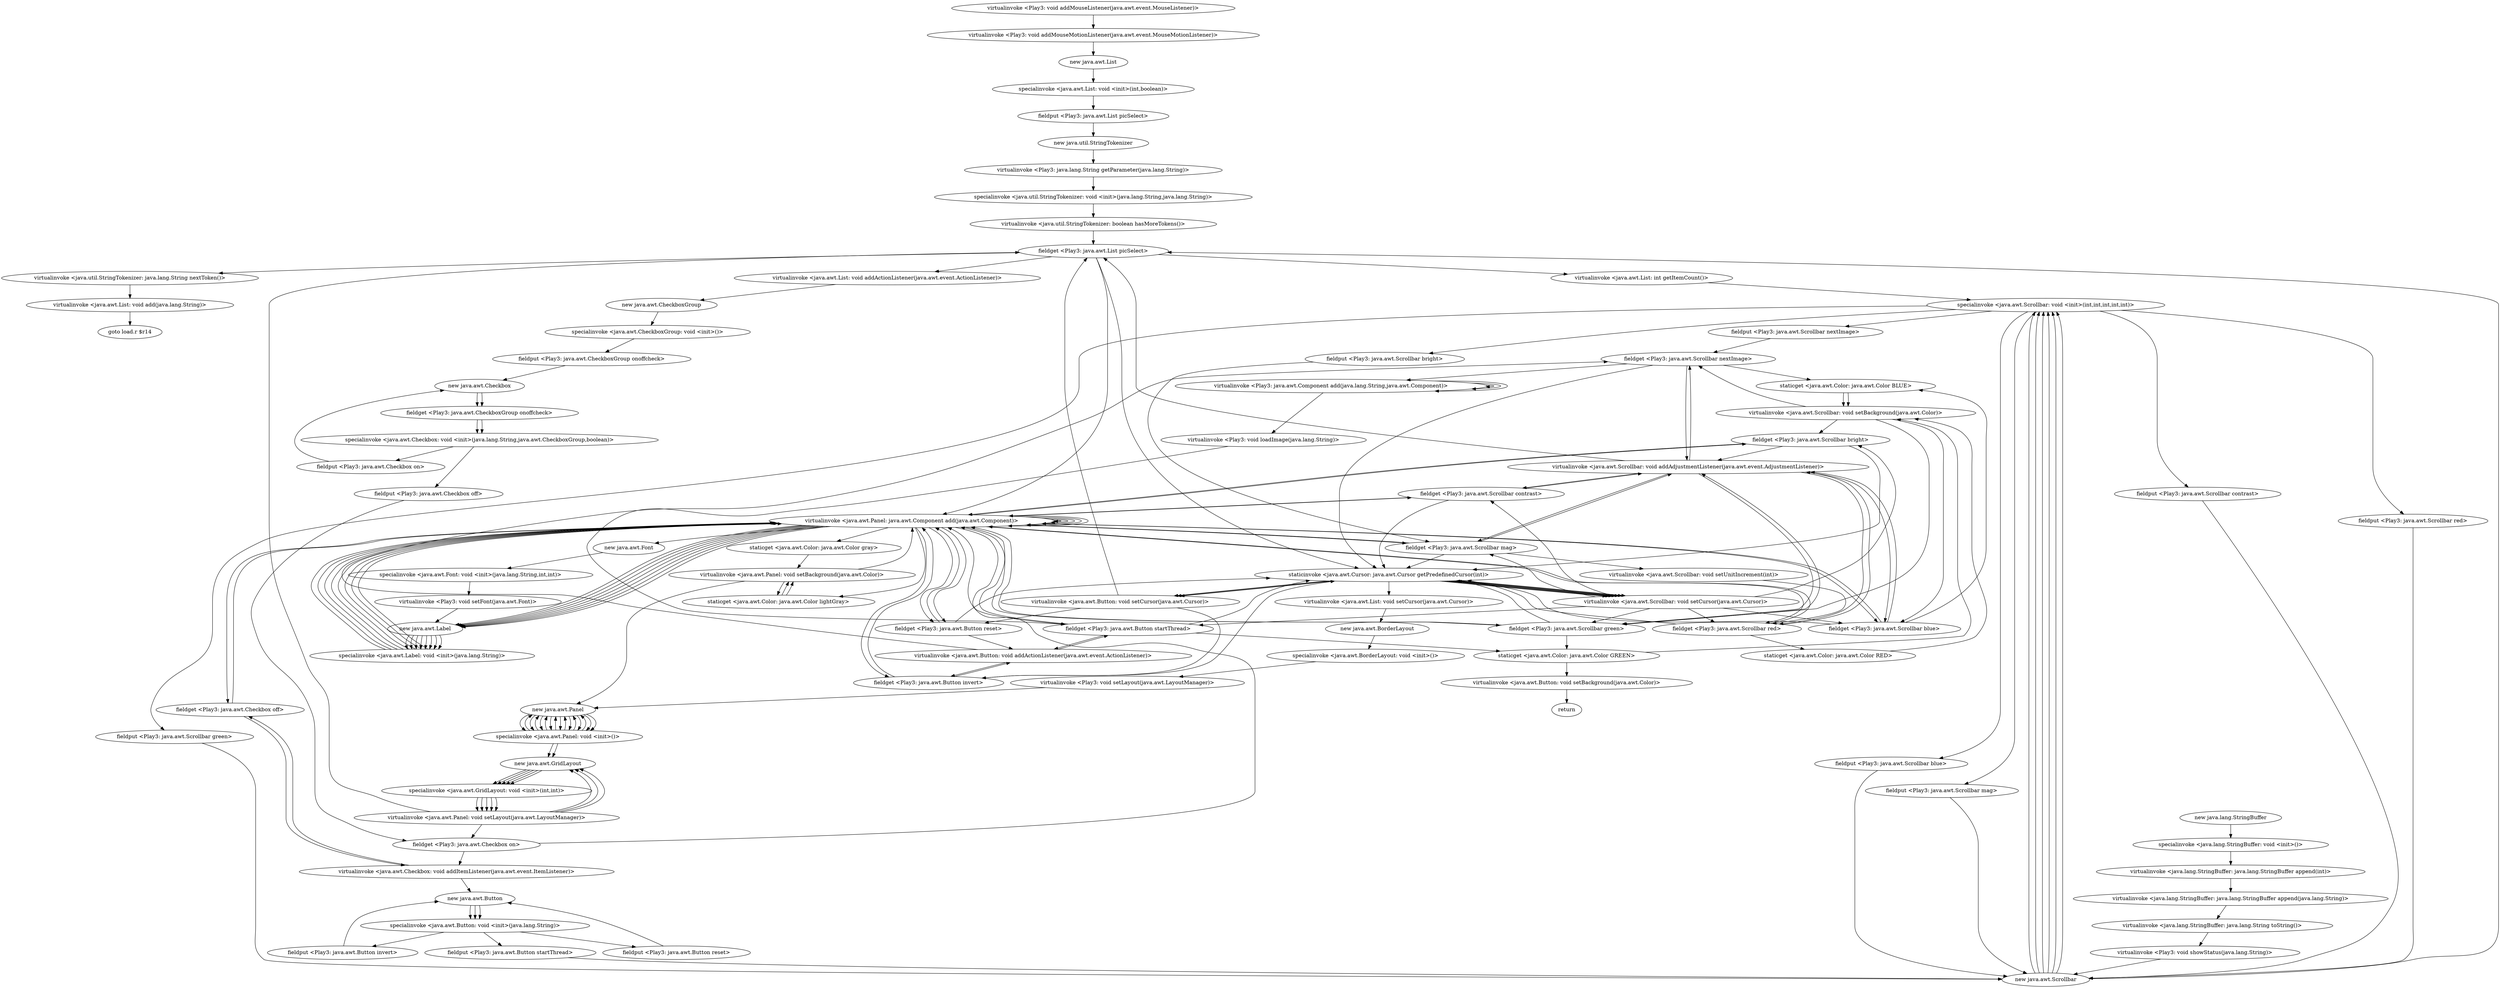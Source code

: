digraph "" {
"virtualinvoke <Play3: void addMouseListener(java.awt.event.MouseListener)>";
 "virtualinvoke <Play3: void addMouseListener(java.awt.event.MouseListener)>"->"virtualinvoke <Play3: void addMouseMotionListener(java.awt.event.MouseMotionListener)>";
 "virtualinvoke <Play3: void addMouseMotionListener(java.awt.event.MouseMotionListener)>"->"new java.awt.List";
 "new java.awt.List"->"specialinvoke <java.awt.List: void <init>(int,boolean)>";
 "specialinvoke <java.awt.List: void <init>(int,boolean)>"->"fieldput <Play3: java.awt.List picSelect>";
 "fieldput <Play3: java.awt.List picSelect>"->"new java.util.StringTokenizer";
 "new java.util.StringTokenizer"->"virtualinvoke <Play3: java.lang.String getParameter(java.lang.String)>";
 "virtualinvoke <Play3: java.lang.String getParameter(java.lang.String)>"->"specialinvoke <java.util.StringTokenizer: void <init>(java.lang.String,java.lang.String)>";
 "specialinvoke <java.util.StringTokenizer: void <init>(java.lang.String,java.lang.String)>"->"virtualinvoke <java.util.StringTokenizer: boolean hasMoreTokens()>";
 "virtualinvoke <java.util.StringTokenizer: boolean hasMoreTokens()>"->"fieldget <Play3: java.awt.List picSelect>";
 "fieldget <Play3: java.awt.List picSelect>"->"virtualinvoke <java.util.StringTokenizer: java.lang.String nextToken()>";
 "virtualinvoke <java.util.StringTokenizer: java.lang.String nextToken()>"->"virtualinvoke <java.awt.List: void add(java.lang.String)>";
 "virtualinvoke <java.awt.List: void add(java.lang.String)>"->"goto load.r $r14";
"new java.lang.StringBuffer";
 "new java.lang.StringBuffer"->"specialinvoke <java.lang.StringBuffer: void <init>()>";
 "specialinvoke <java.lang.StringBuffer: void <init>()>"->"virtualinvoke <java.lang.StringBuffer: java.lang.StringBuffer append(int)>";
 "virtualinvoke <java.lang.StringBuffer: java.lang.StringBuffer append(int)>"->"virtualinvoke <java.lang.StringBuffer: java.lang.StringBuffer append(java.lang.String)>";
 "virtualinvoke <java.lang.StringBuffer: java.lang.StringBuffer append(java.lang.String)>"->"virtualinvoke <java.lang.StringBuffer: java.lang.String toString()>";
 "virtualinvoke <java.lang.StringBuffer: java.lang.String toString()>"->"virtualinvoke <Play3: void showStatus(java.lang.String)>";
 "virtualinvoke <Play3: void showStatus(java.lang.String)>"->"new java.awt.Scrollbar";
 "new java.awt.Scrollbar"->"fieldget <Play3: java.awt.List picSelect>";
 "fieldget <Play3: java.awt.List picSelect>"->"virtualinvoke <java.awt.List: int getItemCount()>";
 "virtualinvoke <java.awt.List: int getItemCount()>"->"specialinvoke <java.awt.Scrollbar: void <init>(int,int,int,int,int)>";
 "specialinvoke <java.awt.Scrollbar: void <init>(int,int,int,int,int)>"->"fieldput <Play3: java.awt.Scrollbar nextImage>";
 "fieldput <Play3: java.awt.Scrollbar nextImage>"->"fieldget <Play3: java.awt.Scrollbar nextImage>";
 "fieldget <Play3: java.awt.Scrollbar nextImage>"->"staticget <java.awt.Color: java.awt.Color BLUE>";
 "staticget <java.awt.Color: java.awt.Color BLUE>"->"virtualinvoke <java.awt.Scrollbar: void setBackground(java.awt.Color)>";
 "virtualinvoke <java.awt.Scrollbar: void setBackground(java.awt.Color)>"->"fieldget <Play3: java.awt.Scrollbar nextImage>";
 "fieldget <Play3: java.awt.Scrollbar nextImage>"->"virtualinvoke <java.awt.Scrollbar: void addAdjustmentListener(java.awt.event.AdjustmentListener)>";
 "virtualinvoke <java.awt.Scrollbar: void addAdjustmentListener(java.awt.event.AdjustmentListener)>"->"fieldget <Play3: java.awt.List picSelect>";
 "fieldget <Play3: java.awt.List picSelect>"->"virtualinvoke <java.awt.List: void addActionListener(java.awt.event.ActionListener)>";
 "virtualinvoke <java.awt.List: void addActionListener(java.awt.event.ActionListener)>"->"new java.awt.CheckboxGroup";
 "new java.awt.CheckboxGroup"->"specialinvoke <java.awt.CheckboxGroup: void <init>()>";
 "specialinvoke <java.awt.CheckboxGroup: void <init>()>"->"fieldput <Play3: java.awt.CheckboxGroup onoffcheck>";
 "fieldput <Play3: java.awt.CheckboxGroup onoffcheck>"->"new java.awt.Checkbox";
 "new java.awt.Checkbox"->"fieldget <Play3: java.awt.CheckboxGroup onoffcheck>";
 "fieldget <Play3: java.awt.CheckboxGroup onoffcheck>"->"specialinvoke <java.awt.Checkbox: void <init>(java.lang.String,java.awt.CheckboxGroup,boolean)>";
 "specialinvoke <java.awt.Checkbox: void <init>(java.lang.String,java.awt.CheckboxGroup,boolean)>"->"fieldput <Play3: java.awt.Checkbox on>";
 "fieldput <Play3: java.awt.Checkbox on>"->"new java.awt.Checkbox";
 "new java.awt.Checkbox"->"fieldget <Play3: java.awt.CheckboxGroup onoffcheck>";
 "fieldget <Play3: java.awt.CheckboxGroup onoffcheck>"->"specialinvoke <java.awt.Checkbox: void <init>(java.lang.String,java.awt.CheckboxGroup,boolean)>";
 "specialinvoke <java.awt.Checkbox: void <init>(java.lang.String,java.awt.CheckboxGroup,boolean)>"->"fieldput <Play3: java.awt.Checkbox off>";
 "fieldput <Play3: java.awt.Checkbox off>"->"fieldget <Play3: java.awt.Checkbox on>";
 "fieldget <Play3: java.awt.Checkbox on>"->"virtualinvoke <java.awt.Checkbox: void addItemListener(java.awt.event.ItemListener)>";
 "virtualinvoke <java.awt.Checkbox: void addItemListener(java.awt.event.ItemListener)>"->"fieldget <Play3: java.awt.Checkbox off>";
 "fieldget <Play3: java.awt.Checkbox off>"->"virtualinvoke <java.awt.Checkbox: void addItemListener(java.awt.event.ItemListener)>";
 "virtualinvoke <java.awt.Checkbox: void addItemListener(java.awt.event.ItemListener)>"->"new java.awt.Button";
 "new java.awt.Button"->"specialinvoke <java.awt.Button: void <init>(java.lang.String)>";
 "specialinvoke <java.awt.Button: void <init>(java.lang.String)>"->"fieldput <Play3: java.awt.Button reset>";
 "fieldput <Play3: java.awt.Button reset>"->"new java.awt.Button";
 "new java.awt.Button"->"specialinvoke <java.awt.Button: void <init>(java.lang.String)>";
 "specialinvoke <java.awt.Button: void <init>(java.lang.String)>"->"fieldput <Play3: java.awt.Button invert>";
 "fieldput <Play3: java.awt.Button invert>"->"new java.awt.Button";
 "new java.awt.Button"->"specialinvoke <java.awt.Button: void <init>(java.lang.String)>";
 "specialinvoke <java.awt.Button: void <init>(java.lang.String)>"->"fieldput <Play3: java.awt.Button startThread>";
 "fieldput <Play3: java.awt.Button startThread>"->"new java.awt.Scrollbar";
 "new java.awt.Scrollbar"->"specialinvoke <java.awt.Scrollbar: void <init>(int,int,int,int,int)>";
 "specialinvoke <java.awt.Scrollbar: void <init>(int,int,int,int,int)>"->"fieldput <Play3: java.awt.Scrollbar contrast>";
 "fieldput <Play3: java.awt.Scrollbar contrast>"->"new java.awt.Scrollbar";
 "new java.awt.Scrollbar"->"specialinvoke <java.awt.Scrollbar: void <init>(int,int,int,int,int)>";
 "specialinvoke <java.awt.Scrollbar: void <init>(int,int,int,int,int)>"->"fieldput <Play3: java.awt.Scrollbar red>";
 "fieldput <Play3: java.awt.Scrollbar red>"->"new java.awt.Scrollbar";
 "new java.awt.Scrollbar"->"specialinvoke <java.awt.Scrollbar: void <init>(int,int,int,int,int)>";
 "specialinvoke <java.awt.Scrollbar: void <init>(int,int,int,int,int)>"->"fieldput <Play3: java.awt.Scrollbar green>";
 "fieldput <Play3: java.awt.Scrollbar green>"->"new java.awt.Scrollbar";
 "new java.awt.Scrollbar"->"specialinvoke <java.awt.Scrollbar: void <init>(int,int,int,int,int)>";
 "specialinvoke <java.awt.Scrollbar: void <init>(int,int,int,int,int)>"->"fieldput <Play3: java.awt.Scrollbar blue>";
 "fieldput <Play3: java.awt.Scrollbar blue>"->"new java.awt.Scrollbar";
 "new java.awt.Scrollbar"->"specialinvoke <java.awt.Scrollbar: void <init>(int,int,int,int,int)>";
 "specialinvoke <java.awt.Scrollbar: void <init>(int,int,int,int,int)>"->"fieldput <Play3: java.awt.Scrollbar mag>";
 "fieldput <Play3: java.awt.Scrollbar mag>"->"new java.awt.Scrollbar";
 "new java.awt.Scrollbar"->"specialinvoke <java.awt.Scrollbar: void <init>(int,int,int,int,int)>";
 "specialinvoke <java.awt.Scrollbar: void <init>(int,int,int,int,int)>"->"fieldput <Play3: java.awt.Scrollbar bright>";
 "fieldput <Play3: java.awt.Scrollbar bright>"->"fieldget <Play3: java.awt.Scrollbar mag>";
 "fieldget <Play3: java.awt.Scrollbar mag>"->"virtualinvoke <java.awt.Scrollbar: void setUnitIncrement(int)>";
 "virtualinvoke <java.awt.Scrollbar: void setUnitIncrement(int)>"->"fieldget <Play3: java.awt.Scrollbar red>";
 "fieldget <Play3: java.awt.Scrollbar red>"->"staticget <java.awt.Color: java.awt.Color RED>";
 "staticget <java.awt.Color: java.awt.Color RED>"->"virtualinvoke <java.awt.Scrollbar: void setBackground(java.awt.Color)>";
 "virtualinvoke <java.awt.Scrollbar: void setBackground(java.awt.Color)>"->"fieldget <Play3: java.awt.Scrollbar green>";
 "fieldget <Play3: java.awt.Scrollbar green>"->"staticget <java.awt.Color: java.awt.Color GREEN>";
 "staticget <java.awt.Color: java.awt.Color GREEN>"->"virtualinvoke <java.awt.Scrollbar: void setBackground(java.awt.Color)>";
 "virtualinvoke <java.awt.Scrollbar: void setBackground(java.awt.Color)>"->"fieldget <Play3: java.awt.Scrollbar blue>";
 "fieldget <Play3: java.awt.Scrollbar blue>"->"staticget <java.awt.Color: java.awt.Color BLUE>";
 "staticget <java.awt.Color: java.awt.Color BLUE>"->"virtualinvoke <java.awt.Scrollbar: void setBackground(java.awt.Color)>";
 "virtualinvoke <java.awt.Scrollbar: void setBackground(java.awt.Color)>"->"fieldget <Play3: java.awt.Scrollbar bright>";
 "fieldget <Play3: java.awt.Scrollbar bright>"->"virtualinvoke <java.awt.Scrollbar: void addAdjustmentListener(java.awt.event.AdjustmentListener)>";
 "virtualinvoke <java.awt.Scrollbar: void addAdjustmentListener(java.awt.event.AdjustmentListener)>"->"fieldget <Play3: java.awt.Scrollbar red>";
 "fieldget <Play3: java.awt.Scrollbar red>"->"virtualinvoke <java.awt.Scrollbar: void addAdjustmentListener(java.awt.event.AdjustmentListener)>";
 "virtualinvoke <java.awt.Scrollbar: void addAdjustmentListener(java.awt.event.AdjustmentListener)>"->"fieldget <Play3: java.awt.Scrollbar green>";
 "fieldget <Play3: java.awt.Scrollbar green>"->"virtualinvoke <java.awt.Scrollbar: void addAdjustmentListener(java.awt.event.AdjustmentListener)>";
 "virtualinvoke <java.awt.Scrollbar: void addAdjustmentListener(java.awt.event.AdjustmentListener)>"->"fieldget <Play3: java.awt.Scrollbar blue>";
 "fieldget <Play3: java.awt.Scrollbar blue>"->"virtualinvoke <java.awt.Scrollbar: void addAdjustmentListener(java.awt.event.AdjustmentListener)>";
 "virtualinvoke <java.awt.Scrollbar: void addAdjustmentListener(java.awt.event.AdjustmentListener)>"->"fieldget <Play3: java.awt.Scrollbar contrast>";
 "fieldget <Play3: java.awt.Scrollbar contrast>"->"virtualinvoke <java.awt.Scrollbar: void addAdjustmentListener(java.awt.event.AdjustmentListener)>";
 "virtualinvoke <java.awt.Scrollbar: void addAdjustmentListener(java.awt.event.AdjustmentListener)>"->"fieldget <Play3: java.awt.Scrollbar mag>";
 "fieldget <Play3: java.awt.Scrollbar mag>"->"virtualinvoke <java.awt.Scrollbar: void addAdjustmentListener(java.awt.event.AdjustmentListener)>";
 "virtualinvoke <java.awt.Scrollbar: void addAdjustmentListener(java.awt.event.AdjustmentListener)>"->"fieldget <Play3: java.awt.Scrollbar nextImage>";
 "fieldget <Play3: java.awt.Scrollbar nextImage>"->"staticinvoke <java.awt.Cursor: java.awt.Cursor getPredefinedCursor(int)>";
 "staticinvoke <java.awt.Cursor: java.awt.Cursor getPredefinedCursor(int)>"->"virtualinvoke <java.awt.Scrollbar: void setCursor(java.awt.Cursor)>";
 "virtualinvoke <java.awt.Scrollbar: void setCursor(java.awt.Cursor)>"->"fieldget <Play3: java.awt.Scrollbar bright>";
 "fieldget <Play3: java.awt.Scrollbar bright>"->"staticinvoke <java.awt.Cursor: java.awt.Cursor getPredefinedCursor(int)>";
 "staticinvoke <java.awt.Cursor: java.awt.Cursor getPredefinedCursor(int)>"->"virtualinvoke <java.awt.Scrollbar: void setCursor(java.awt.Cursor)>";
 "virtualinvoke <java.awt.Scrollbar: void setCursor(java.awt.Cursor)>"->"fieldget <Play3: java.awt.Scrollbar red>";
 "fieldget <Play3: java.awt.Scrollbar red>"->"staticinvoke <java.awt.Cursor: java.awt.Cursor getPredefinedCursor(int)>";
 "staticinvoke <java.awt.Cursor: java.awt.Cursor getPredefinedCursor(int)>"->"virtualinvoke <java.awt.Scrollbar: void setCursor(java.awt.Cursor)>";
 "virtualinvoke <java.awt.Scrollbar: void setCursor(java.awt.Cursor)>"->"fieldget <Play3: java.awt.Scrollbar green>";
 "fieldget <Play3: java.awt.Scrollbar green>"->"staticinvoke <java.awt.Cursor: java.awt.Cursor getPredefinedCursor(int)>";
 "staticinvoke <java.awt.Cursor: java.awt.Cursor getPredefinedCursor(int)>"->"virtualinvoke <java.awt.Scrollbar: void setCursor(java.awt.Cursor)>";
 "virtualinvoke <java.awt.Scrollbar: void setCursor(java.awt.Cursor)>"->"fieldget <Play3: java.awt.Scrollbar blue>";
 "fieldget <Play3: java.awt.Scrollbar blue>"->"staticinvoke <java.awt.Cursor: java.awt.Cursor getPredefinedCursor(int)>";
 "staticinvoke <java.awt.Cursor: java.awt.Cursor getPredefinedCursor(int)>"->"virtualinvoke <java.awt.Scrollbar: void setCursor(java.awt.Cursor)>";
 "virtualinvoke <java.awt.Scrollbar: void setCursor(java.awt.Cursor)>"->"fieldget <Play3: java.awt.Scrollbar mag>";
 "fieldget <Play3: java.awt.Scrollbar mag>"->"staticinvoke <java.awt.Cursor: java.awt.Cursor getPredefinedCursor(int)>";
 "staticinvoke <java.awt.Cursor: java.awt.Cursor getPredefinedCursor(int)>"->"virtualinvoke <java.awt.Scrollbar: void setCursor(java.awt.Cursor)>";
 "virtualinvoke <java.awt.Scrollbar: void setCursor(java.awt.Cursor)>"->"fieldget <Play3: java.awt.Scrollbar contrast>";
 "fieldget <Play3: java.awt.Scrollbar contrast>"->"staticinvoke <java.awt.Cursor: java.awt.Cursor getPredefinedCursor(int)>";
 "staticinvoke <java.awt.Cursor: java.awt.Cursor getPredefinedCursor(int)>"->"virtualinvoke <java.awt.Scrollbar: void setCursor(java.awt.Cursor)>";
 "virtualinvoke <java.awt.Scrollbar: void setCursor(java.awt.Cursor)>"->"fieldget <Play3: java.awt.Button startThread>";
 "fieldget <Play3: java.awt.Button startThread>"->"staticinvoke <java.awt.Cursor: java.awt.Cursor getPredefinedCursor(int)>";
 "staticinvoke <java.awt.Cursor: java.awt.Cursor getPredefinedCursor(int)>"->"virtualinvoke <java.awt.Button: void setCursor(java.awt.Cursor)>";
 "virtualinvoke <java.awt.Button: void setCursor(java.awt.Cursor)>"->"fieldget <Play3: java.awt.Button invert>";
 "fieldget <Play3: java.awt.Button invert>"->"staticinvoke <java.awt.Cursor: java.awt.Cursor getPredefinedCursor(int)>";
 "staticinvoke <java.awt.Cursor: java.awt.Cursor getPredefinedCursor(int)>"->"virtualinvoke <java.awt.Button: void setCursor(java.awt.Cursor)>";
 "virtualinvoke <java.awt.Button: void setCursor(java.awt.Cursor)>"->"fieldget <Play3: java.awt.Button reset>";
 "fieldget <Play3: java.awt.Button reset>"->"staticinvoke <java.awt.Cursor: java.awt.Cursor getPredefinedCursor(int)>";
 "staticinvoke <java.awt.Cursor: java.awt.Cursor getPredefinedCursor(int)>"->"virtualinvoke <java.awt.Button: void setCursor(java.awt.Cursor)>";
 "virtualinvoke <java.awt.Button: void setCursor(java.awt.Cursor)>"->"fieldget <Play3: java.awt.List picSelect>";
 "fieldget <Play3: java.awt.List picSelect>"->"staticinvoke <java.awt.Cursor: java.awt.Cursor getPredefinedCursor(int)>";
 "staticinvoke <java.awt.Cursor: java.awt.Cursor getPredefinedCursor(int)>"->"virtualinvoke <java.awt.List: void setCursor(java.awt.Cursor)>";
 "virtualinvoke <java.awt.List: void setCursor(java.awt.Cursor)>"->"new java.awt.BorderLayout";
 "new java.awt.BorderLayout"->"specialinvoke <java.awt.BorderLayout: void <init>()>";
 "specialinvoke <java.awt.BorderLayout: void <init>()>"->"virtualinvoke <Play3: void setLayout(java.awt.LayoutManager)>";
 "virtualinvoke <Play3: void setLayout(java.awt.LayoutManager)>"->"new java.awt.Panel";
 "new java.awt.Panel"->"specialinvoke <java.awt.Panel: void <init>()>";
 "specialinvoke <java.awt.Panel: void <init>()>"->"new java.awt.Panel";
 "new java.awt.Panel"->"specialinvoke <java.awt.Panel: void <init>()>";
 "specialinvoke <java.awt.Panel: void <init>()>"->"new java.awt.Panel";
 "new java.awt.Panel"->"specialinvoke <java.awt.Panel: void <init>()>";
 "specialinvoke <java.awt.Panel: void <init>()>"->"new java.awt.Panel";
 "new java.awt.Panel"->"specialinvoke <java.awt.Panel: void <init>()>";
 "specialinvoke <java.awt.Panel: void <init>()>"->"new java.awt.Panel";
 "new java.awt.Panel"->"specialinvoke <java.awt.Panel: void <init>()>";
 "specialinvoke <java.awt.Panel: void <init>()>"->"new java.awt.Panel";
 "new java.awt.Panel"->"specialinvoke <java.awt.Panel: void <init>()>";
 "specialinvoke <java.awt.Panel: void <init>()>"->"new java.awt.Panel";
 "new java.awt.Panel"->"specialinvoke <java.awt.Panel: void <init>()>";
 "specialinvoke <java.awt.Panel: void <init>()>"->"new java.awt.Panel";
 "new java.awt.Panel"->"specialinvoke <java.awt.Panel: void <init>()>";
 "specialinvoke <java.awt.Panel: void <init>()>"->"new java.awt.GridLayout";
 "new java.awt.GridLayout"->"specialinvoke <java.awt.GridLayout: void <init>(int,int)>";
 "specialinvoke <java.awt.GridLayout: void <init>(int,int)>"->"virtualinvoke <java.awt.Panel: void setLayout(java.awt.LayoutManager)>";
 "virtualinvoke <java.awt.Panel: void setLayout(java.awt.LayoutManager)>"->"fieldget <Play3: java.awt.List picSelect>";
 "fieldget <Play3: java.awt.List picSelect>"->"virtualinvoke <java.awt.Panel: java.awt.Component add(java.awt.Component)>";
 "virtualinvoke <java.awt.Panel: java.awt.Component add(java.awt.Component)>"->"staticget <java.awt.Color: java.awt.Color gray>";
 "staticget <java.awt.Color: java.awt.Color gray>"->"virtualinvoke <java.awt.Panel: void setBackground(java.awt.Color)>";
 "virtualinvoke <java.awt.Panel: void setBackground(java.awt.Color)>"->"staticget <java.awt.Color: java.awt.Color lightGray>";
 "staticget <java.awt.Color: java.awt.Color lightGray>"->"virtualinvoke <java.awt.Panel: void setBackground(java.awt.Color)>";
 "virtualinvoke <java.awt.Panel: void setBackground(java.awt.Color)>"->"new java.awt.Panel";
 "new java.awt.Panel"->"specialinvoke <java.awt.Panel: void <init>()>";
 "specialinvoke <java.awt.Panel: void <init>()>"->"new java.awt.GridLayout";
 "new java.awt.GridLayout"->"specialinvoke <java.awt.GridLayout: void <init>(int,int)>";
 "specialinvoke <java.awt.GridLayout: void <init>(int,int)>"->"virtualinvoke <java.awt.Panel: void setLayout(java.awt.LayoutManager)>";
 "virtualinvoke <java.awt.Panel: void setLayout(java.awt.LayoutManager)>"->"new java.awt.GridLayout";
 "new java.awt.GridLayout"->"specialinvoke <java.awt.GridLayout: void <init>(int,int)>";
 "specialinvoke <java.awt.GridLayout: void <init>(int,int)>"->"virtualinvoke <java.awt.Panel: void setLayout(java.awt.LayoutManager)>";
 "virtualinvoke <java.awt.Panel: void setLayout(java.awt.LayoutManager)>"->"new java.awt.GridLayout";
 "new java.awt.GridLayout"->"specialinvoke <java.awt.GridLayout: void <init>(int,int)>";
 "specialinvoke <java.awt.GridLayout: void <init>(int,int)>"->"virtualinvoke <java.awt.Panel: void setLayout(java.awt.LayoutManager)>";
 "virtualinvoke <java.awt.Panel: void setLayout(java.awt.LayoutManager)>"->"new java.awt.GridLayout";
 "new java.awt.GridLayout"->"specialinvoke <java.awt.GridLayout: void <init>(int,int)>";
 "specialinvoke <java.awt.GridLayout: void <init>(int,int)>"->"virtualinvoke <java.awt.Panel: void setLayout(java.awt.LayoutManager)>";
 "virtualinvoke <java.awt.Panel: void setLayout(java.awt.LayoutManager)>"->"fieldget <Play3: java.awt.Checkbox on>";
 "fieldget <Play3: java.awt.Checkbox on>"->"virtualinvoke <java.awt.Panel: java.awt.Component add(java.awt.Component)>";
 "virtualinvoke <java.awt.Panel: java.awt.Component add(java.awt.Component)>"->"fieldget <Play3: java.awt.Checkbox off>";
 "fieldget <Play3: java.awt.Checkbox off>"->"virtualinvoke <java.awt.Panel: java.awt.Component add(java.awt.Component)>";
 "virtualinvoke <java.awt.Panel: java.awt.Component add(java.awt.Component)>"->"new java.awt.Label";
 "new java.awt.Label"->"specialinvoke <java.awt.Label: void <init>(java.lang.String)>";
 "specialinvoke <java.awt.Label: void <init>(java.lang.String)>"->"virtualinvoke <java.awt.Panel: java.awt.Component add(java.awt.Component)>";
 "virtualinvoke <java.awt.Panel: java.awt.Component add(java.awt.Component)>"->"new java.awt.Label";
 "new java.awt.Label"->"specialinvoke <java.awt.Label: void <init>(java.lang.String)>";
 "specialinvoke <java.awt.Label: void <init>(java.lang.String)>"->"virtualinvoke <java.awt.Panel: java.awt.Component add(java.awt.Component)>";
 "virtualinvoke <java.awt.Panel: java.awt.Component add(java.awt.Component)>"->"new java.awt.Label";
 "new java.awt.Label"->"specialinvoke <java.awt.Label: void <init>(java.lang.String)>";
 "specialinvoke <java.awt.Label: void <init>(java.lang.String)>"->"virtualinvoke <java.awt.Panel: java.awt.Component add(java.awt.Component)>";
 "virtualinvoke <java.awt.Panel: java.awt.Component add(java.awt.Component)>"->"fieldget <Play3: java.awt.Button reset>";
 "fieldget <Play3: java.awt.Button reset>"->"virtualinvoke <java.awt.Panel: java.awt.Component add(java.awt.Component)>";
 "virtualinvoke <java.awt.Panel: java.awt.Component add(java.awt.Component)>"->"fieldget <Play3: java.awt.Button invert>";
 "fieldget <Play3: java.awt.Button invert>"->"virtualinvoke <java.awt.Panel: java.awt.Component add(java.awt.Component)>";
 "virtualinvoke <java.awt.Panel: java.awt.Component add(java.awt.Component)>"->"fieldget <Play3: java.awt.Button startThread>";
 "fieldget <Play3: java.awt.Button startThread>"->"virtualinvoke <java.awt.Panel: java.awt.Component add(java.awt.Component)>";
 "virtualinvoke <java.awt.Panel: java.awt.Component add(java.awt.Component)>"->"new java.awt.Label";
 "new java.awt.Label"->"specialinvoke <java.awt.Label: void <init>(java.lang.String)>";
 "specialinvoke <java.awt.Label: void <init>(java.lang.String)>"->"virtualinvoke <java.awt.Panel: java.awt.Component add(java.awt.Component)>";
 "virtualinvoke <java.awt.Panel: java.awt.Component add(java.awt.Component)>"->"fieldget <Play3: java.awt.Scrollbar bright>";
 "fieldget <Play3: java.awt.Scrollbar bright>"->"virtualinvoke <java.awt.Panel: java.awt.Component add(java.awt.Component)>";
 "virtualinvoke <java.awt.Panel: java.awt.Component add(java.awt.Component)>"->"new java.awt.Label";
 "new java.awt.Label"->"specialinvoke <java.awt.Label: void <init>(java.lang.String)>";
 "specialinvoke <java.awt.Label: void <init>(java.lang.String)>"->"virtualinvoke <java.awt.Panel: java.awt.Component add(java.awt.Component)>";
 "virtualinvoke <java.awt.Panel: java.awt.Component add(java.awt.Component)>"->"fieldget <Play3: java.awt.Scrollbar contrast>";
 "fieldget <Play3: java.awt.Scrollbar contrast>"->"virtualinvoke <java.awt.Panel: java.awt.Component add(java.awt.Component)>";
 "virtualinvoke <java.awt.Panel: java.awt.Component add(java.awt.Component)>"->"new java.awt.Font";
 "new java.awt.Font"->"specialinvoke <java.awt.Font: void <init>(java.lang.String,int,int)>";
 "specialinvoke <java.awt.Font: void <init>(java.lang.String,int,int)>"->"virtualinvoke <Play3: void setFont(java.awt.Font)>";
 "virtualinvoke <Play3: void setFont(java.awt.Font)>"->"new java.awt.Label";
 "new java.awt.Label"->"specialinvoke <java.awt.Label: void <init>(java.lang.String)>";
 "specialinvoke <java.awt.Label: void <init>(java.lang.String)>"->"virtualinvoke <java.awt.Panel: java.awt.Component add(java.awt.Component)>";
 "virtualinvoke <java.awt.Panel: java.awt.Component add(java.awt.Component)>"->"virtualinvoke <java.awt.Panel: java.awt.Component add(java.awt.Component)>";
 "virtualinvoke <java.awt.Panel: java.awt.Component add(java.awt.Component)>"->"fieldget <Play3: java.awt.Scrollbar mag>";
 "fieldget <Play3: java.awt.Scrollbar mag>"->"virtualinvoke <java.awt.Panel: java.awt.Component add(java.awt.Component)>";
 "virtualinvoke <java.awt.Panel: java.awt.Component add(java.awt.Component)>"->"virtualinvoke <java.awt.Panel: java.awt.Component add(java.awt.Component)>";
 "virtualinvoke <java.awt.Panel: java.awt.Component add(java.awt.Component)>"->"staticget <java.awt.Color: java.awt.Color lightGray>";
 "staticget <java.awt.Color: java.awt.Color lightGray>"->"virtualinvoke <java.awt.Panel: void setBackground(java.awt.Color)>";
 "virtualinvoke <java.awt.Panel: void setBackground(java.awt.Color)>"->"virtualinvoke <java.awt.Panel: java.awt.Component add(java.awt.Component)>";
 "virtualinvoke <java.awt.Panel: java.awt.Component add(java.awt.Component)>"->"fieldget <Play3: java.awt.Scrollbar red>";
 "fieldget <Play3: java.awt.Scrollbar red>"->"virtualinvoke <java.awt.Panel: java.awt.Component add(java.awt.Component)>";
 "virtualinvoke <java.awt.Panel: java.awt.Component add(java.awt.Component)>"->"fieldget <Play3: java.awt.Scrollbar green>";
 "fieldget <Play3: java.awt.Scrollbar green>"->"virtualinvoke <java.awt.Panel: java.awt.Component add(java.awt.Component)>";
 "virtualinvoke <java.awt.Panel: java.awt.Component add(java.awt.Component)>"->"fieldget <Play3: java.awt.Scrollbar blue>";
 "fieldget <Play3: java.awt.Scrollbar blue>"->"virtualinvoke <java.awt.Panel: java.awt.Component add(java.awt.Component)>";
 "virtualinvoke <java.awt.Panel: java.awt.Component add(java.awt.Component)>"->"virtualinvoke <java.awt.Panel: java.awt.Component add(java.awt.Component)>";
 "virtualinvoke <java.awt.Panel: java.awt.Component add(java.awt.Component)>"->"new java.awt.Label";
 "new java.awt.Label"->"specialinvoke <java.awt.Label: void <init>(java.lang.String)>";
 "specialinvoke <java.awt.Label: void <init>(java.lang.String)>"->"virtualinvoke <java.awt.Panel: java.awt.Component add(java.awt.Component)>";
 "virtualinvoke <java.awt.Panel: java.awt.Component add(java.awt.Component)>"->"virtualinvoke <java.awt.Panel: java.awt.Component add(java.awt.Component)>";
 "virtualinvoke <java.awt.Panel: java.awt.Component add(java.awt.Component)>"->"new java.awt.Label";
 "new java.awt.Label"->"specialinvoke <java.awt.Label: void <init>(java.lang.String)>";
 "specialinvoke <java.awt.Label: void <init>(java.lang.String)>"->"virtualinvoke <java.awt.Panel: java.awt.Component add(java.awt.Component)>";
 "virtualinvoke <java.awt.Panel: java.awt.Component add(java.awt.Component)>"->"virtualinvoke <java.awt.Panel: java.awt.Component add(java.awt.Component)>";
 "virtualinvoke <java.awt.Panel: java.awt.Component add(java.awt.Component)>"->"fieldget <Play3: java.awt.Button reset>";
 "fieldget <Play3: java.awt.Button reset>"->"virtualinvoke <java.awt.Button: void addActionListener(java.awt.event.ActionListener)>";
 "virtualinvoke <java.awt.Button: void addActionListener(java.awt.event.ActionListener)>"->"fieldget <Play3: java.awt.Button invert>";
 "fieldget <Play3: java.awt.Button invert>"->"virtualinvoke <java.awt.Button: void addActionListener(java.awt.event.ActionListener)>";
 "virtualinvoke <java.awt.Button: void addActionListener(java.awt.event.ActionListener)>"->"fieldget <Play3: java.awt.Button startThread>";
 "fieldget <Play3: java.awt.Button startThread>"->"virtualinvoke <java.awt.Button: void addActionListener(java.awt.event.ActionListener)>";
 "virtualinvoke <java.awt.Button: void addActionListener(java.awt.event.ActionListener)>"->"fieldget <Play3: java.awt.Scrollbar nextImage>";
 "fieldget <Play3: java.awt.Scrollbar nextImage>"->"virtualinvoke <Play3: java.awt.Component add(java.lang.String,java.awt.Component)>";
 "virtualinvoke <Play3: java.awt.Component add(java.lang.String,java.awt.Component)>"->"virtualinvoke <Play3: java.awt.Component add(java.lang.String,java.awt.Component)>";
 "virtualinvoke <Play3: java.awt.Component add(java.lang.String,java.awt.Component)>"->"virtualinvoke <Play3: java.awt.Component add(java.lang.String,java.awt.Component)>";
 "virtualinvoke <Play3: java.awt.Component add(java.lang.String,java.awt.Component)>"->"virtualinvoke <Play3: java.awt.Component add(java.lang.String,java.awt.Component)>";
 "virtualinvoke <Play3: java.awt.Component add(java.lang.String,java.awt.Component)>"->"virtualinvoke <Play3: void loadImage(java.lang.String)>";
 "virtualinvoke <Play3: void loadImage(java.lang.String)>"->"fieldget <Play3: java.awt.Button startThread>";
 "fieldget <Play3: java.awt.Button startThread>"->"staticget <java.awt.Color: java.awt.Color GREEN>";
 "staticget <java.awt.Color: java.awt.Color GREEN>"->"virtualinvoke <java.awt.Button: void setBackground(java.awt.Color)>";
 "virtualinvoke <java.awt.Button: void setBackground(java.awt.Color)>"->"return";
}
